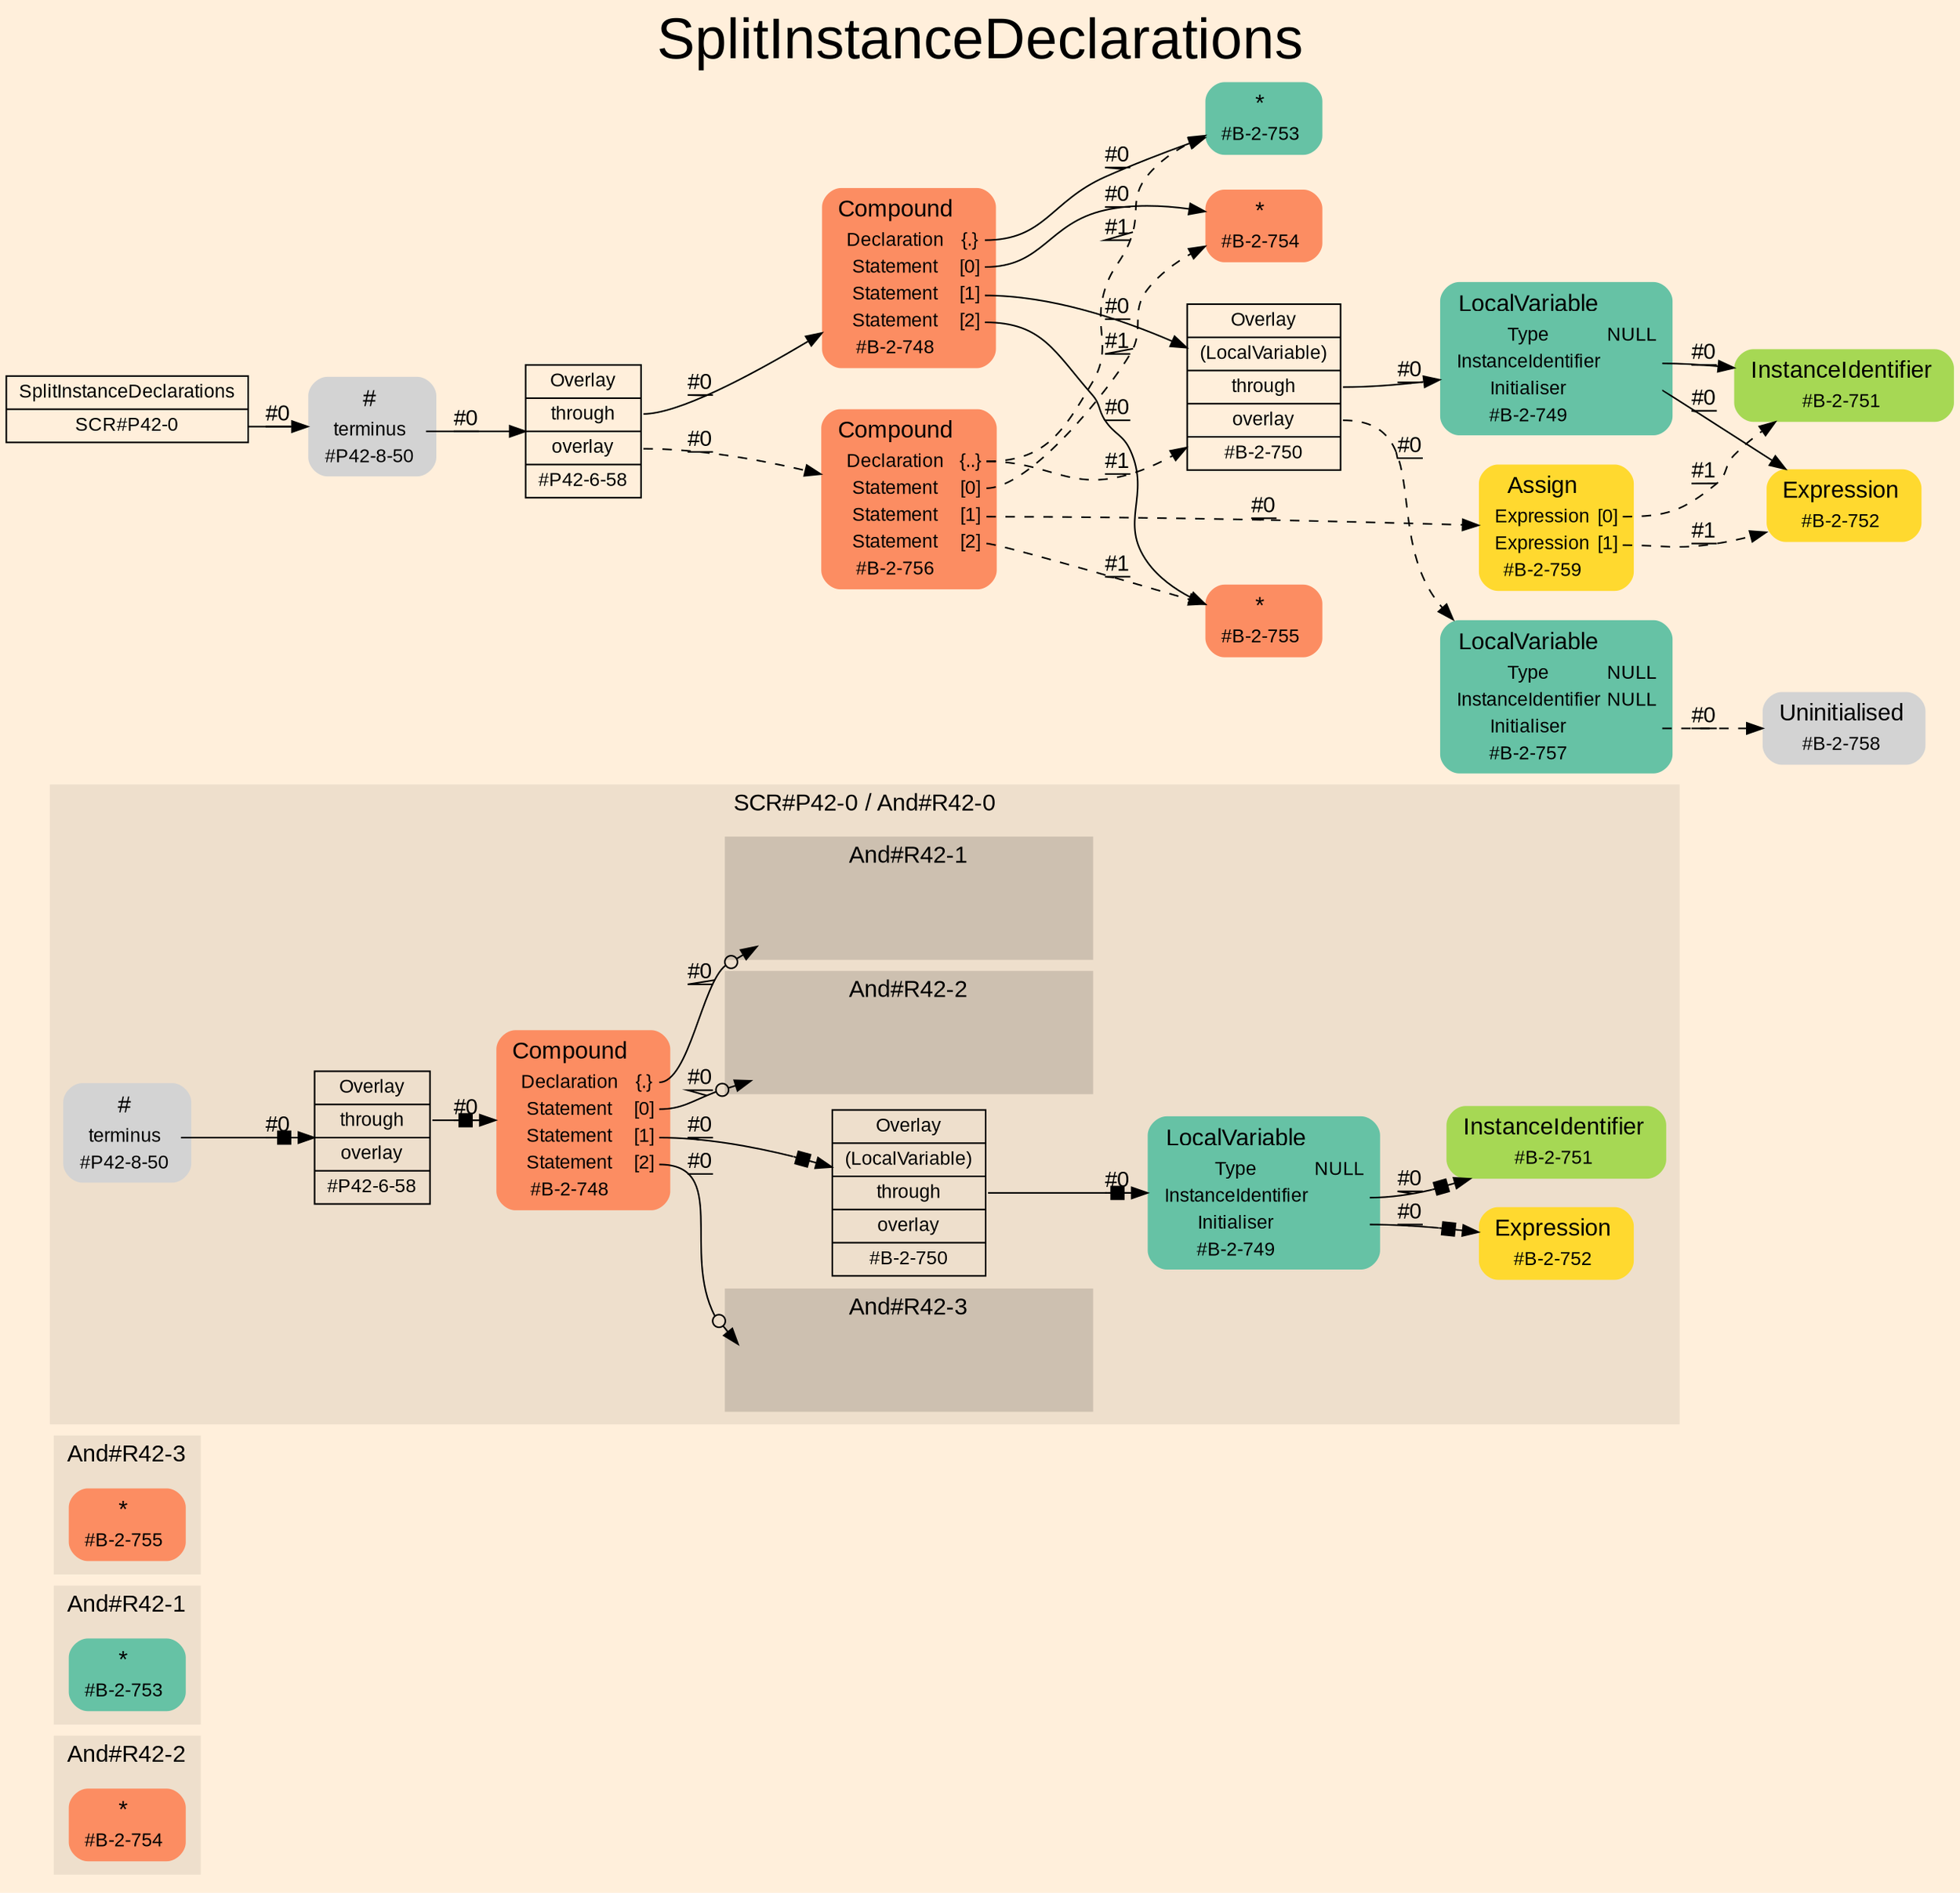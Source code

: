 digraph "SplitInstanceDeclarations" {
label = "SplitInstanceDeclarations"
labelloc = t
fontsize = "36"
graph [
    rankdir = "LR"
    ranksep = 0.3
    bgcolor = antiquewhite1
    color = black
    fontcolor = black
    fontname = "Arial"
];
node [
    fontname = "Arial"
];
edge [
    fontname = "Arial"
];

// -------------------- figure And#R42-2 --------------------
// -------- region And#R42-2 ----------
subgraph "clusterAnd#R42-2" {
    label = "And#R42-2"
    style = "filled"
    color = antiquewhite2
    fontsize = "15"
    "And#R42-2/#B-2-754" [
        // -------- block And#R42-2/#B-2-754 ----------
        shape = "plaintext"
        fillcolor = "/set28/2"
        label = <<TABLE BORDER="0" CELLBORDER="0" CELLSPACING="0">
         <TR><TD><FONT POINT-SIZE="15.0">*</FONT></TD><TD></TD></TR>
         <TR><TD>#B-2-754</TD><TD PORT="port0"></TD></TR>
        </TABLE>>
        style = "rounded,filled"
        fontsize = "12"
    ];
    
}


// -------------------- figure And#R42-1 --------------------
// -------- region And#R42-1 ----------
subgraph "clusterAnd#R42-1" {
    label = "And#R42-1"
    style = "filled"
    color = antiquewhite2
    fontsize = "15"
    "And#R42-1/#B-2-753" [
        // -------- block And#R42-1/#B-2-753 ----------
        shape = "plaintext"
        fillcolor = "/set28/1"
        label = <<TABLE BORDER="0" CELLBORDER="0" CELLSPACING="0">
         <TR><TD><FONT POINT-SIZE="15.0">*</FONT></TD><TD></TD></TR>
         <TR><TD>#B-2-753</TD><TD PORT="port0"></TD></TR>
        </TABLE>>
        style = "rounded,filled"
        fontsize = "12"
    ];
    
}


// -------------------- figure And#R42-3 --------------------
// -------- region And#R42-3 ----------
subgraph "clusterAnd#R42-3" {
    label = "And#R42-3"
    style = "filled"
    color = antiquewhite2
    fontsize = "15"
    "And#R42-3/#B-2-755" [
        // -------- block And#R42-3/#B-2-755 ----------
        shape = "plaintext"
        fillcolor = "/set28/2"
        label = <<TABLE BORDER="0" CELLBORDER="0" CELLSPACING="0">
         <TR><TD><FONT POINT-SIZE="15.0">*</FONT></TD><TD></TD></TR>
         <TR><TD>#B-2-755</TD><TD PORT="port0"></TD></TR>
        </TABLE>>
        style = "rounded,filled"
        fontsize = "12"
    ];
    
}


// -------------------- figure And#R42-0 --------------------
// -------- region And#R42-0 ----------
subgraph "clusterAnd#R42-0" {
    label = "SCR#P42-0 / And#R42-0"
    style = "filled"
    color = antiquewhite2
    fontsize = "15"
    "And#R42-0/#B-2-748" [
        // -------- block And#R42-0/#B-2-748 ----------
        shape = "plaintext"
        fillcolor = "/set28/2"
        label = <<TABLE BORDER="0" CELLBORDER="0" CELLSPACING="0">
         <TR><TD><FONT POINT-SIZE="15.0">Compound</FONT></TD><TD></TD></TR>
         <TR><TD>Declaration</TD><TD PORT="port0">{.}</TD></TR>
         <TR><TD>Statement</TD><TD PORT="port1">[0]</TD></TR>
         <TR><TD>Statement</TD><TD PORT="port2">[1]</TD></TR>
         <TR><TD>Statement</TD><TD PORT="port3">[2]</TD></TR>
         <TR><TD>#B-2-748</TD><TD PORT="port4"></TD></TR>
        </TABLE>>
        style = "rounded,filled"
        fontsize = "12"
    ];
    
    "And#R42-0/#B-2-749" [
        // -------- block And#R42-0/#B-2-749 ----------
        shape = "plaintext"
        fillcolor = "/set28/1"
        label = <<TABLE BORDER="0" CELLBORDER="0" CELLSPACING="0">
         <TR><TD><FONT POINT-SIZE="15.0">LocalVariable</FONT></TD><TD></TD></TR>
         <TR><TD>Type</TD><TD PORT="port0">NULL</TD></TR>
         <TR><TD>InstanceIdentifier</TD><TD PORT="port1"></TD></TR>
         <TR><TD>Initialiser</TD><TD PORT="port2"></TD></TR>
         <TR><TD>#B-2-749</TD><TD PORT="port3"></TD></TR>
        </TABLE>>
        style = "rounded,filled"
        fontsize = "12"
    ];
    
    "And#R42-0/#B-2-750" [
        // -------- block And#R42-0/#B-2-750 ----------
        shape = "record"
        fillcolor = antiquewhite2
        label = "<fixed> Overlay | <port0> (LocalVariable) | <port1> through | <port2> overlay | <port3> #B-2-750"
        style = "filled"
        fontsize = "12"
        color = black
        fontcolor = black
    ];
    
    "And#R42-0/#B-2-751" [
        // -------- block And#R42-0/#B-2-751 ----------
        shape = "plaintext"
        fillcolor = "/set28/5"
        label = <<TABLE BORDER="0" CELLBORDER="0" CELLSPACING="0">
         <TR><TD><FONT POINT-SIZE="15.0">InstanceIdentifier</FONT></TD><TD></TD></TR>
         <TR><TD>#B-2-751</TD><TD PORT="port0"></TD></TR>
        </TABLE>>
        style = "rounded,filled"
        fontsize = "12"
    ];
    
    "And#R42-0/#B-2-752" [
        // -------- block And#R42-0/#B-2-752 ----------
        shape = "plaintext"
        fillcolor = "/set28/6"
        label = <<TABLE BORDER="0" CELLBORDER="0" CELLSPACING="0">
         <TR><TD><FONT POINT-SIZE="15.0">Expression</FONT></TD><TD></TD></TR>
         <TR><TD>#B-2-752</TD><TD PORT="port0"></TD></TR>
        </TABLE>>
        style = "rounded,filled"
        fontsize = "12"
    ];
    
    "And#R42-0/#P42-6-58" [
        // -------- block And#R42-0/#P42-6-58 ----------
        shape = "record"
        fillcolor = antiquewhite2
        label = "<fixed> Overlay | <port0> through | <port1> overlay | <port2> #P42-6-58"
        style = "filled"
        fontsize = "12"
        color = black
        fontcolor = black
    ];
    
    "And#R42-0/#P42-8-50" [
        // -------- block And#R42-0/#P42-8-50 ----------
        shape = "plaintext"
        label = <<TABLE BORDER="0" CELLBORDER="0" CELLSPACING="0">
         <TR><TD><FONT POINT-SIZE="15.0">#</FONT></TD><TD></TD></TR>
         <TR><TD>terminus</TD><TD PORT="port0"></TD></TR>
         <TR><TD>#P42-8-50</TD><TD PORT="port1"></TD></TR>
        </TABLE>>
        style = "rounded,filled"
        fontsize = "12"
    ];
    
    // -------- region And#R42-0/And#R42-1 ----------
    subgraph "clusterAnd#R42-0/And#R42-1" {
        label = "And#R42-1"
        style = "filled"
        color = antiquewhite3
        fontsize = "15"
        "And#R42-0/And#R42-1/#B-2-753" [
            // -------- block And#R42-0/And#R42-1/#B-2-753 ----------
            shape = none
            fillcolor = "/set28/1"
            style = "invisible"
        ];
        
    }
    
    // -------- region And#R42-0/And#R42-2 ----------
    subgraph "clusterAnd#R42-0/And#R42-2" {
        label = "And#R42-2"
        style = "filled"
        color = antiquewhite3
        fontsize = "15"
        "And#R42-0/And#R42-2/#B-2-754" [
            // -------- block And#R42-0/And#R42-2/#B-2-754 ----------
            shape = none
            fillcolor = "/set28/2"
            style = "invisible"
        ];
        
    }
    
    // -------- region And#R42-0/And#R42-3 ----------
    subgraph "clusterAnd#R42-0/And#R42-3" {
        label = "And#R42-3"
        style = "filled"
        color = antiquewhite3
        fontsize = "15"
        "And#R42-0/And#R42-3/#B-2-755" [
            // -------- block And#R42-0/And#R42-3/#B-2-755 ----------
            shape = none
            fillcolor = "/set28/2"
            style = "invisible"
        ];
        
    }
    
}

"And#R42-0/#B-2-748":port0 -> "And#R42-0/And#R42-1/#B-2-753" [
    arrowhead="normalnoneodot"
    label = "#0"
    decorate = true
    color = black
    fontcolor = black
];

"And#R42-0/#B-2-748":port1 -> "And#R42-0/And#R42-2/#B-2-754" [
    arrowhead="normalnoneodot"
    label = "#0"
    decorate = true
    color = black
    fontcolor = black
];

"And#R42-0/#B-2-748":port2 -> "And#R42-0/#B-2-750" [
    arrowhead="normalnonebox"
    label = "#0"
    decorate = true
    color = black
    fontcolor = black
];

"And#R42-0/#B-2-748":port3 -> "And#R42-0/And#R42-3/#B-2-755" [
    arrowhead="normalnoneodot"
    label = "#0"
    decorate = true
    color = black
    fontcolor = black
];

"And#R42-0/#B-2-749":port1 -> "And#R42-0/#B-2-751" [
    arrowhead="normalnonebox"
    label = "#0"
    decorate = true
    color = black
    fontcolor = black
];

"And#R42-0/#B-2-749":port2 -> "And#R42-0/#B-2-752" [
    arrowhead="normalnonebox"
    label = "#0"
    decorate = true
    color = black
    fontcolor = black
];

"And#R42-0/#B-2-750":port1 -> "And#R42-0/#B-2-749" [
    arrowhead="normalnonebox"
    label = "#0"
    decorate = true
    color = black
    fontcolor = black
];

"And#R42-0/#P42-6-58":port0 -> "And#R42-0/#B-2-748" [
    arrowhead="normalnonebox"
    label = "#0"
    decorate = true
    color = black
    fontcolor = black
];

"And#R42-0/#P42-8-50":port0 -> "And#R42-0/#P42-6-58" [
    arrowhead="normalnonebox"
    label = "#0"
    decorate = true
    color = black
    fontcolor = black
];


// -------------------- transformation figure --------------------
"CR#P42-0" [
    // -------- block CR#P42-0 ----------
    shape = "record"
    fillcolor = antiquewhite1
    label = "<fixed> SplitInstanceDeclarations | <port0> SCR#P42-0"
    style = "filled"
    fontsize = "12"
    color = black
    fontcolor = black
];

"#P42-8-50" [
    // -------- block #P42-8-50 ----------
    shape = "plaintext"
    label = <<TABLE BORDER="0" CELLBORDER="0" CELLSPACING="0">
     <TR><TD><FONT POINT-SIZE="15.0">#</FONT></TD><TD></TD></TR>
     <TR><TD>terminus</TD><TD PORT="port0"></TD></TR>
     <TR><TD>#P42-8-50</TD><TD PORT="port1"></TD></TR>
    </TABLE>>
    style = "rounded,filled"
    fontsize = "12"
];

"#P42-6-58" [
    // -------- block #P42-6-58 ----------
    shape = "record"
    fillcolor = antiquewhite1
    label = "<fixed> Overlay | <port0> through | <port1> overlay | <port2> #P42-6-58"
    style = "filled"
    fontsize = "12"
    color = black
    fontcolor = black
];

"#B-2-748" [
    // -------- block #B-2-748 ----------
    shape = "plaintext"
    fillcolor = "/set28/2"
    label = <<TABLE BORDER="0" CELLBORDER="0" CELLSPACING="0">
     <TR><TD><FONT POINT-SIZE="15.0">Compound</FONT></TD><TD></TD></TR>
     <TR><TD>Declaration</TD><TD PORT="port0">{.}</TD></TR>
     <TR><TD>Statement</TD><TD PORT="port1">[0]</TD></TR>
     <TR><TD>Statement</TD><TD PORT="port2">[1]</TD></TR>
     <TR><TD>Statement</TD><TD PORT="port3">[2]</TD></TR>
     <TR><TD>#B-2-748</TD><TD PORT="port4"></TD></TR>
    </TABLE>>
    style = "rounded,filled"
    fontsize = "12"
];

"#B-2-753" [
    // -------- block #B-2-753 ----------
    shape = "plaintext"
    fillcolor = "/set28/1"
    label = <<TABLE BORDER="0" CELLBORDER="0" CELLSPACING="0">
     <TR><TD><FONT POINT-SIZE="15.0">*</FONT></TD><TD></TD></TR>
     <TR><TD>#B-2-753</TD><TD PORT="port0"></TD></TR>
    </TABLE>>
    style = "rounded,filled"
    fontsize = "12"
];

"#B-2-754" [
    // -------- block #B-2-754 ----------
    shape = "plaintext"
    fillcolor = "/set28/2"
    label = <<TABLE BORDER="0" CELLBORDER="0" CELLSPACING="0">
     <TR><TD><FONT POINT-SIZE="15.0">*</FONT></TD><TD></TD></TR>
     <TR><TD>#B-2-754</TD><TD PORT="port0"></TD></TR>
    </TABLE>>
    style = "rounded,filled"
    fontsize = "12"
];

"#B-2-750" [
    // -------- block #B-2-750 ----------
    shape = "record"
    fillcolor = antiquewhite1
    label = "<fixed> Overlay | <port0> (LocalVariable) | <port1> through | <port2> overlay | <port3> #B-2-750"
    style = "filled"
    fontsize = "12"
    color = black
    fontcolor = black
];

"#B-2-749" [
    // -------- block #B-2-749 ----------
    shape = "plaintext"
    fillcolor = "/set28/1"
    label = <<TABLE BORDER="0" CELLBORDER="0" CELLSPACING="0">
     <TR><TD><FONT POINT-SIZE="15.0">LocalVariable</FONT></TD><TD></TD></TR>
     <TR><TD>Type</TD><TD PORT="port0">NULL</TD></TR>
     <TR><TD>InstanceIdentifier</TD><TD PORT="port1"></TD></TR>
     <TR><TD>Initialiser</TD><TD PORT="port2"></TD></TR>
     <TR><TD>#B-2-749</TD><TD PORT="port3"></TD></TR>
    </TABLE>>
    style = "rounded,filled"
    fontsize = "12"
];

"#B-2-751" [
    // -------- block #B-2-751 ----------
    shape = "plaintext"
    fillcolor = "/set28/5"
    label = <<TABLE BORDER="0" CELLBORDER="0" CELLSPACING="0">
     <TR><TD><FONT POINT-SIZE="15.0">InstanceIdentifier</FONT></TD><TD></TD></TR>
     <TR><TD>#B-2-751</TD><TD PORT="port0"></TD></TR>
    </TABLE>>
    style = "rounded,filled"
    fontsize = "12"
];

"#B-2-752" [
    // -------- block #B-2-752 ----------
    shape = "plaintext"
    fillcolor = "/set28/6"
    label = <<TABLE BORDER="0" CELLBORDER="0" CELLSPACING="0">
     <TR><TD><FONT POINT-SIZE="15.0">Expression</FONT></TD><TD></TD></TR>
     <TR><TD>#B-2-752</TD><TD PORT="port0"></TD></TR>
    </TABLE>>
    style = "rounded,filled"
    fontsize = "12"
];

"#B-2-757" [
    // -------- block #B-2-757 ----------
    shape = "plaintext"
    fillcolor = "/set28/1"
    label = <<TABLE BORDER="0" CELLBORDER="0" CELLSPACING="0">
     <TR><TD><FONT POINT-SIZE="15.0">LocalVariable</FONT></TD><TD></TD></TR>
     <TR><TD>Type</TD><TD PORT="port0">NULL</TD></TR>
     <TR><TD>InstanceIdentifier</TD><TD PORT="port1">NULL</TD></TR>
     <TR><TD>Initialiser</TD><TD PORT="port2"></TD></TR>
     <TR><TD>#B-2-757</TD><TD PORT="port3"></TD></TR>
    </TABLE>>
    style = "rounded,filled"
    fontsize = "12"
];

"#B-2-758" [
    // -------- block #B-2-758 ----------
    shape = "plaintext"
    label = <<TABLE BORDER="0" CELLBORDER="0" CELLSPACING="0">
     <TR><TD><FONT POINT-SIZE="15.0">Uninitialised</FONT></TD><TD></TD></TR>
     <TR><TD>#B-2-758</TD><TD PORT="port0"></TD></TR>
    </TABLE>>
    style = "rounded,filled"
    fontsize = "12"
];

"#B-2-755" [
    // -------- block #B-2-755 ----------
    shape = "plaintext"
    fillcolor = "/set28/2"
    label = <<TABLE BORDER="0" CELLBORDER="0" CELLSPACING="0">
     <TR><TD><FONT POINT-SIZE="15.0">*</FONT></TD><TD></TD></TR>
     <TR><TD>#B-2-755</TD><TD PORT="port0"></TD></TR>
    </TABLE>>
    style = "rounded,filled"
    fontsize = "12"
];

"#B-2-756" [
    // -------- block #B-2-756 ----------
    shape = "plaintext"
    fillcolor = "/set28/2"
    label = <<TABLE BORDER="0" CELLBORDER="0" CELLSPACING="0">
     <TR><TD><FONT POINT-SIZE="15.0">Compound</FONT></TD><TD></TD></TR>
     <TR><TD>Declaration</TD><TD PORT="port0">{..}</TD></TR>
     <TR><TD>Statement</TD><TD PORT="port1">[0]</TD></TR>
     <TR><TD>Statement</TD><TD PORT="port2">[1]</TD></TR>
     <TR><TD>Statement</TD><TD PORT="port3">[2]</TD></TR>
     <TR><TD>#B-2-756</TD><TD PORT="port4"></TD></TR>
    </TABLE>>
    style = "rounded,filled"
    fontsize = "12"
];

"#B-2-759" [
    // -------- block #B-2-759 ----------
    shape = "plaintext"
    fillcolor = "/set28/6"
    label = <<TABLE BORDER="0" CELLBORDER="0" CELLSPACING="0">
     <TR><TD><FONT POINT-SIZE="15.0">Assign</FONT></TD><TD></TD></TR>
     <TR><TD>Expression</TD><TD PORT="port0">[0]</TD></TR>
     <TR><TD>Expression</TD><TD PORT="port1">[1]</TD></TR>
     <TR><TD>#B-2-759</TD><TD PORT="port2"></TD></TR>
    </TABLE>>
    style = "rounded,filled"
    fontsize = "12"
];

"CR#P42-0":port0 -> "#P42-8-50" [
    label = "#0"
    decorate = true
    color = black
    fontcolor = black
];

"#P42-8-50":port0 -> "#P42-6-58" [
    label = "#0"
    decorate = true
    color = black
    fontcolor = black
];

"#P42-6-58":port0 -> "#B-2-748" [
    label = "#0"
    decorate = true
    color = black
    fontcolor = black
];

"#P42-6-58":port1 -> "#B-2-756" [
    style="dashed"
    label = "#0"
    decorate = true
    color = black
    fontcolor = black
];

"#B-2-748":port0 -> "#B-2-753" [
    label = "#0"
    decorate = true
    color = black
    fontcolor = black
];

"#B-2-748":port1 -> "#B-2-754" [
    label = "#0"
    decorate = true
    color = black
    fontcolor = black
];

"#B-2-748":port2 -> "#B-2-750" [
    label = "#0"
    decorate = true
    color = black
    fontcolor = black
];

"#B-2-748":port3 -> "#B-2-755" [
    label = "#0"
    decorate = true
    color = black
    fontcolor = black
];

"#B-2-750":port1 -> "#B-2-749" [
    label = "#0"
    decorate = true
    color = black
    fontcolor = black
];

"#B-2-750":port2 -> "#B-2-757" [
    style="dashed"
    label = "#0"
    decorate = true
    color = black
    fontcolor = black
];

"#B-2-749":port1 -> "#B-2-751" [
    label = "#0"
    decorate = true
    color = black
    fontcolor = black
];

"#B-2-749":port2 -> "#B-2-752" [
    label = "#0"
    decorate = true
    color = black
    fontcolor = black
];

"#B-2-757":port2 -> "#B-2-758" [
    style="dashed"
    label = "#0"
    decorate = true
    color = black
    fontcolor = black
];

"#B-2-756":port0 -> "#B-2-750" [
    style="dashed"
    label = "#1"
    decorate = true
    color = black
    fontcolor = black
];

"#B-2-756":port0 -> "#B-2-753" [
    style="dashed"
    label = "#1"
    decorate = true
    color = black
    fontcolor = black
];

"#B-2-756":port1 -> "#B-2-754" [
    style="dashed"
    label = "#1"
    decorate = true
    color = black
    fontcolor = black
];

"#B-2-756":port2 -> "#B-2-759" [
    style="dashed"
    label = "#0"
    decorate = true
    color = black
    fontcolor = black
];

"#B-2-756":port3 -> "#B-2-755" [
    style="dashed"
    label = "#1"
    decorate = true
    color = black
    fontcolor = black
];

"#B-2-759":port0 -> "#B-2-751" [
    style="dashed"
    label = "#1"
    decorate = true
    color = black
    fontcolor = black
];

"#B-2-759":port1 -> "#B-2-752" [
    style="dashed"
    label = "#1"
    decorate = true
    color = black
    fontcolor = black
];


}
